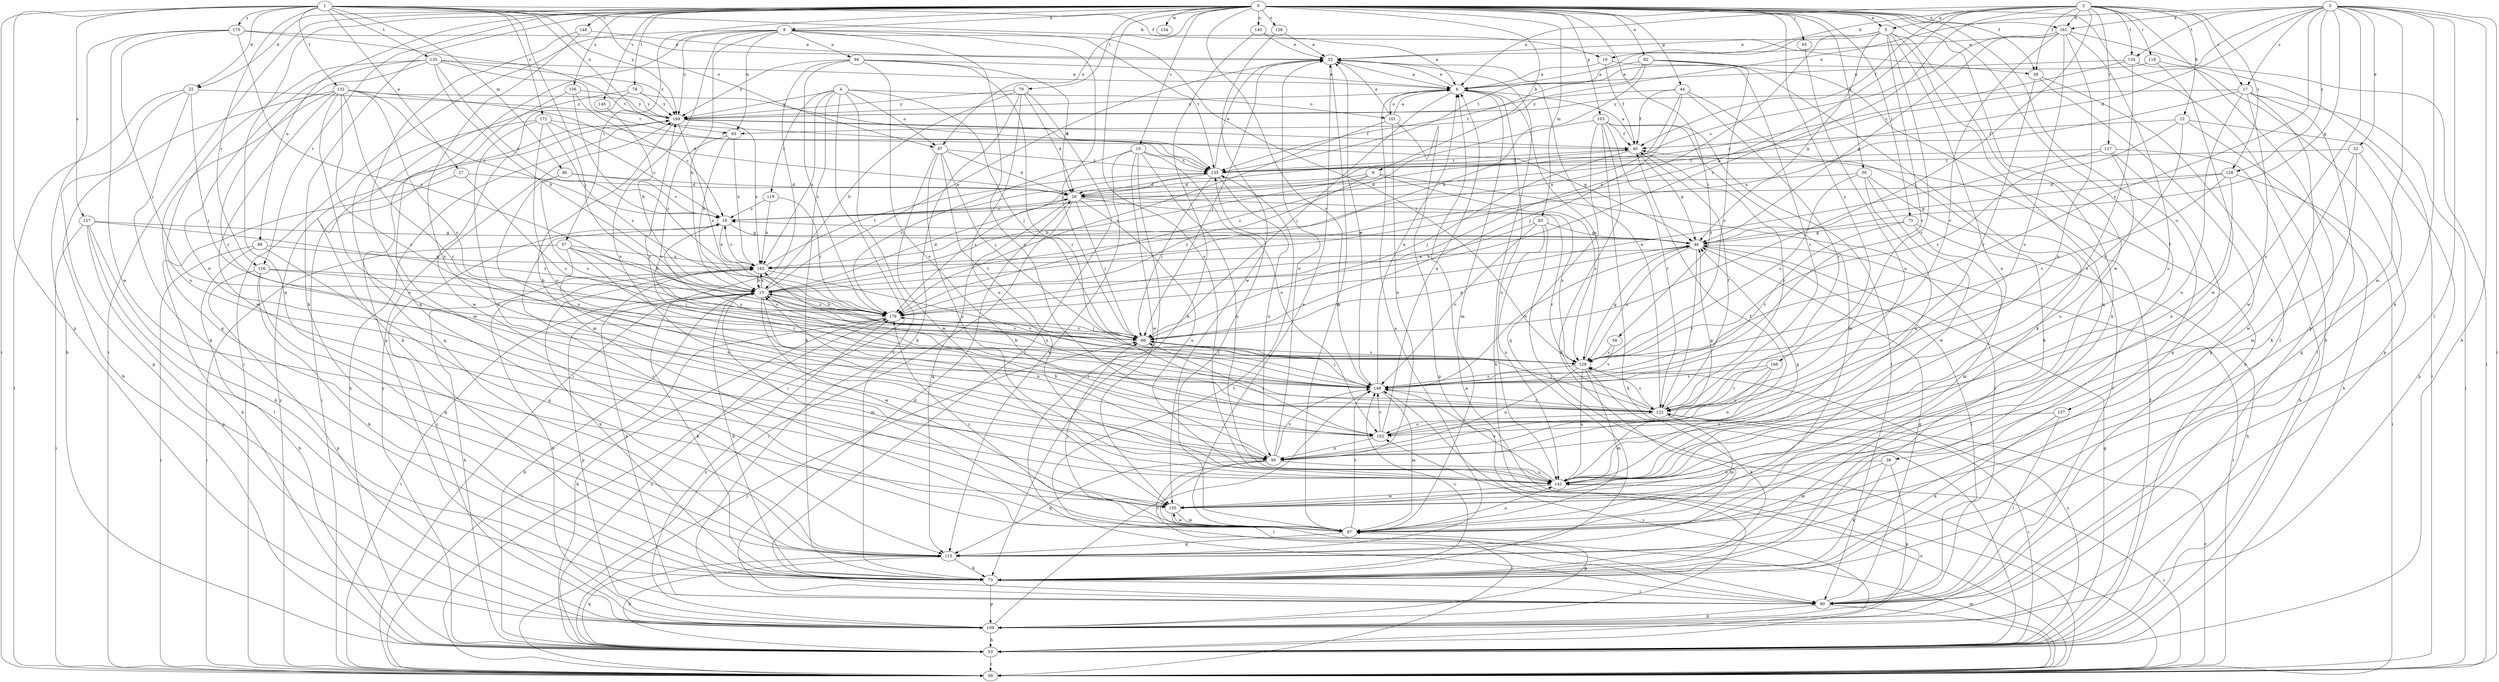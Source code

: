 strict digraph  {
0;
1;
2;
3;
4;
5;
6;
8;
9;
10;
12;
13;
15;
17;
19;
22;
26;
27;
32;
33;
38;
39;
40;
44;
46;
50;
53;
57;
58;
59;
65;
66;
73;
75;
78;
79;
80;
83;
86;
87;
89;
92;
93;
94;
95;
97;
101;
102;
103;
109;
115;
116;
117;
118;
119;
122;
126;
127;
128;
129;
132;
133;
134;
135;
137;
140;
142;
145;
148;
149;
154;
155;
156;
161;
162;
166;
169;
172;
175;
176;
0 -> 5  [label=a];
0 -> 8  [label=b];
0 -> 9  [label=b];
0 -> 15  [label=c];
0 -> 22  [label=d];
0 -> 38  [label=f];
0 -> 39  [label=f];
0 -> 44  [label=g];
0 -> 50  [label=h];
0 -> 53  [label=h];
0 -> 57  [label=i];
0 -> 58  [label=i];
0 -> 59  [label=i];
0 -> 65  [label=j];
0 -> 73  [label=k];
0 -> 75  [label=l];
0 -> 78  [label=l];
0 -> 79  [label=l];
0 -> 83  [label=m];
0 -> 89  [label=n];
0 -> 92  [label=n];
0 -> 97  [label=o];
0 -> 103  [label=p];
0 -> 115  [label=q];
0 -> 116  [label=r];
0 -> 126  [label=s];
0 -> 137  [label=u];
0 -> 140  [label=u];
0 -> 142  [label=u];
0 -> 145  [label=v];
0 -> 148  [label=v];
0 -> 149  [label=v];
0 -> 154  [label=w];
0 -> 155  [label=w];
0 -> 156  [label=x];
0 -> 161  [label=x];
0 -> 166  [label=y];
1 -> 10  [label=b];
1 -> 22  [label=d];
1 -> 27  [label=e];
1 -> 39  [label=f];
1 -> 59  [label=i];
1 -> 66  [label=j];
1 -> 86  [label=m];
1 -> 93  [label=n];
1 -> 97  [label=o];
1 -> 109  [label=p];
1 -> 116  [label=r];
1 -> 127  [label=s];
1 -> 132  [label=t];
1 -> 133  [label=t];
1 -> 169  [label=y];
1 -> 172  [label=z];
1 -> 175  [label=z];
2 -> 5  [label=a];
2 -> 6  [label=a];
2 -> 10  [label=b];
2 -> 12  [label=b];
2 -> 13  [label=b];
2 -> 17  [label=c];
2 -> 39  [label=f];
2 -> 40  [label=f];
2 -> 66  [label=j];
2 -> 109  [label=p];
2 -> 117  [label=r];
2 -> 118  [label=r];
2 -> 128  [label=s];
2 -> 134  [label=t];
2 -> 161  [label=x];
2 -> 176  [label=z];
3 -> 17  [label=c];
3 -> 19  [label=c];
3 -> 26  [label=d];
3 -> 32  [label=e];
3 -> 46  [label=g];
3 -> 53  [label=h];
3 -> 59  [label=i];
3 -> 73  [label=k];
3 -> 80  [label=l];
3 -> 87  [label=m];
3 -> 93  [label=n];
3 -> 128  [label=s];
3 -> 129  [label=s];
3 -> 134  [label=t];
3 -> 142  [label=u];
3 -> 161  [label=x];
4 -> 59  [label=i];
4 -> 66  [label=j];
4 -> 73  [label=k];
4 -> 80  [label=l];
4 -> 97  [label=o];
4 -> 101  [label=o];
4 -> 119  [label=r];
4 -> 162  [label=x];
4 -> 169  [label=y];
5 -> 33  [label=e];
5 -> 46  [label=g];
5 -> 73  [label=k];
5 -> 115  [label=q];
5 -> 122  [label=r];
5 -> 135  [label=t];
5 -> 142  [label=u];
5 -> 149  [label=v];
5 -> 176  [label=z];
6 -> 33  [label=e];
6 -> 66  [label=j];
6 -> 87  [label=m];
6 -> 101  [label=o];
6 -> 129  [label=s];
6 -> 142  [label=u];
6 -> 169  [label=y];
8 -> 13  [label=b];
8 -> 59  [label=i];
8 -> 66  [label=j];
8 -> 93  [label=n];
8 -> 94  [label=n];
8 -> 95  [label=n];
8 -> 102  [label=o];
8 -> 109  [label=p];
8 -> 129  [label=s];
8 -> 135  [label=t];
8 -> 169  [label=y];
9 -> 13  [label=b];
9 -> 26  [label=d];
9 -> 80  [label=l];
9 -> 129  [label=s];
9 -> 176  [label=z];
10 -> 6  [label=a];
10 -> 40  [label=f];
10 -> 122  [label=r];
12 -> 40  [label=f];
12 -> 53  [label=h];
12 -> 109  [label=p];
12 -> 129  [label=s];
12 -> 149  [label=v];
13 -> 26  [label=d];
13 -> 33  [label=e];
13 -> 59  [label=i];
13 -> 73  [label=k];
13 -> 87  [label=m];
13 -> 95  [label=n];
13 -> 109  [label=p];
13 -> 129  [label=s];
13 -> 155  [label=w];
13 -> 162  [label=x];
13 -> 176  [label=z];
15 -> 80  [label=l];
15 -> 102  [label=o];
15 -> 115  [label=q];
15 -> 135  [label=t];
15 -> 142  [label=u];
15 -> 155  [label=w];
15 -> 176  [label=z];
17 -> 59  [label=i];
17 -> 73  [label=k];
17 -> 80  [label=l];
17 -> 142  [label=u];
17 -> 155  [label=w];
17 -> 162  [label=x];
17 -> 169  [label=y];
19 -> 46  [label=g];
19 -> 149  [label=v];
19 -> 162  [label=x];
22 -> 59  [label=i];
22 -> 66  [label=j];
22 -> 73  [label=k];
22 -> 109  [label=p];
22 -> 169  [label=y];
26 -> 19  [label=c];
26 -> 59  [label=i];
26 -> 66  [label=j];
26 -> 115  [label=q];
26 -> 122  [label=r];
26 -> 129  [label=s];
26 -> 142  [label=u];
27 -> 26  [label=d];
27 -> 53  [label=h];
27 -> 129  [label=s];
32 -> 87  [label=m];
32 -> 115  [label=q];
32 -> 135  [label=t];
32 -> 155  [label=w];
33 -> 6  [label=a];
33 -> 53  [label=h];
33 -> 66  [label=j];
33 -> 87  [label=m];
38 -> 73  [label=k];
38 -> 87  [label=m];
38 -> 109  [label=p];
38 -> 142  [label=u];
39 -> 80  [label=l];
39 -> 109  [label=p];
39 -> 122  [label=r];
40 -> 6  [label=a];
40 -> 46  [label=g];
40 -> 66  [label=j];
40 -> 122  [label=r];
40 -> 135  [label=t];
44 -> 40  [label=f];
44 -> 66  [label=j];
44 -> 73  [label=k];
44 -> 122  [label=r];
44 -> 162  [label=x];
44 -> 169  [label=y];
46 -> 19  [label=c];
46 -> 59  [label=i];
46 -> 80  [label=l];
46 -> 122  [label=r];
46 -> 129  [label=s];
46 -> 149  [label=v];
46 -> 162  [label=x];
50 -> 26  [label=d];
50 -> 80  [label=l];
50 -> 129  [label=s];
50 -> 142  [label=u];
50 -> 155  [label=w];
53 -> 13  [label=b];
53 -> 40  [label=f];
53 -> 46  [label=g];
53 -> 59  [label=i];
53 -> 66  [label=j];
53 -> 115  [label=q];
53 -> 122  [label=r];
53 -> 129  [label=s];
53 -> 149  [label=v];
53 -> 169  [label=y];
53 -> 176  [label=z];
57 -> 13  [label=b];
57 -> 59  [label=i];
57 -> 95  [label=n];
57 -> 122  [label=r];
57 -> 129  [label=s];
57 -> 162  [label=x];
58 -> 129  [label=s];
58 -> 149  [label=v];
59 -> 6  [label=a];
59 -> 87  [label=m];
59 -> 102  [label=o];
59 -> 122  [label=r];
59 -> 169  [label=y];
65 -> 142  [label=u];
66 -> 46  [label=g];
66 -> 129  [label=s];
66 -> 176  [label=z];
73 -> 13  [label=b];
73 -> 80  [label=l];
73 -> 109  [label=p];
73 -> 149  [label=v];
73 -> 162  [label=x];
75 -> 46  [label=g];
75 -> 53  [label=h];
75 -> 87  [label=m];
75 -> 149  [label=v];
78 -> 73  [label=k];
78 -> 135  [label=t];
78 -> 155  [label=w];
78 -> 169  [label=y];
79 -> 13  [label=b];
79 -> 26  [label=d];
79 -> 73  [label=k];
79 -> 80  [label=l];
79 -> 142  [label=u];
79 -> 169  [label=y];
80 -> 26  [label=d];
80 -> 46  [label=g];
80 -> 59  [label=i];
80 -> 109  [label=p];
80 -> 135  [label=t];
80 -> 162  [label=x];
83 -> 13  [label=b];
83 -> 46  [label=g];
83 -> 59  [label=i];
83 -> 142  [label=u];
83 -> 149  [label=v];
86 -> 19  [label=c];
86 -> 26  [label=d];
86 -> 102  [label=o];
86 -> 129  [label=s];
87 -> 19  [label=c];
87 -> 33  [label=e];
87 -> 66  [label=j];
87 -> 115  [label=q];
87 -> 135  [label=t];
87 -> 142  [label=u];
87 -> 149  [label=v];
87 -> 155  [label=w];
87 -> 176  [label=z];
89 -> 53  [label=h];
89 -> 59  [label=i];
89 -> 115  [label=q];
89 -> 162  [label=x];
92 -> 6  [label=a];
92 -> 13  [label=b];
92 -> 53  [label=h];
92 -> 73  [label=k];
92 -> 129  [label=s];
92 -> 135  [label=t];
93 -> 13  [label=b];
93 -> 149  [label=v];
93 -> 162  [label=x];
94 -> 6  [label=a];
94 -> 26  [label=d];
94 -> 59  [label=i];
94 -> 102  [label=o];
94 -> 122  [label=r];
94 -> 169  [label=y];
94 -> 176  [label=z];
95 -> 13  [label=b];
95 -> 33  [label=e];
95 -> 59  [label=i];
95 -> 80  [label=l];
95 -> 115  [label=q];
95 -> 142  [label=u];
95 -> 149  [label=v];
97 -> 26  [label=d];
97 -> 66  [label=j];
97 -> 135  [label=t];
97 -> 142  [label=u];
97 -> 149  [label=v];
97 -> 155  [label=w];
101 -> 6  [label=a];
101 -> 33  [label=e];
101 -> 95  [label=n];
101 -> 109  [label=p];
101 -> 176  [label=z];
102 -> 6  [label=a];
102 -> 46  [label=g];
102 -> 66  [label=j];
102 -> 95  [label=n];
102 -> 149  [label=v];
103 -> 40  [label=f];
103 -> 53  [label=h];
103 -> 73  [label=k];
103 -> 80  [label=l];
103 -> 87  [label=m];
103 -> 115  [label=q];
103 -> 122  [label=r];
103 -> 176  [label=z];
109 -> 19  [label=c];
109 -> 53  [label=h];
109 -> 149  [label=v];
109 -> 162  [label=x];
109 -> 176  [label=z];
115 -> 6  [label=a];
115 -> 53  [label=h];
115 -> 73  [label=k];
116 -> 13  [label=b];
116 -> 66  [label=j];
116 -> 73  [label=k];
116 -> 109  [label=p];
116 -> 115  [label=q];
117 -> 53  [label=h];
117 -> 115  [label=q];
117 -> 135  [label=t];
117 -> 142  [label=u];
117 -> 176  [label=z];
118 -> 6  [label=a];
118 -> 59  [label=i];
118 -> 155  [label=w];
119 -> 19  [label=c];
119 -> 162  [label=x];
119 -> 176  [label=z];
122 -> 33  [label=e];
122 -> 40  [label=f];
122 -> 66  [label=j];
122 -> 87  [label=m];
122 -> 102  [label=o];
122 -> 129  [label=s];
122 -> 162  [label=x];
126 -> 33  [label=e];
126 -> 155  [label=w];
127 -> 46  [label=g];
127 -> 59  [label=i];
127 -> 73  [label=k];
127 -> 80  [label=l];
127 -> 109  [label=p];
127 -> 176  [label=z];
128 -> 26  [label=d];
128 -> 46  [label=g];
128 -> 59  [label=i];
128 -> 95  [label=n];
128 -> 129  [label=s];
129 -> 46  [label=g];
129 -> 73  [label=k];
129 -> 87  [label=m];
129 -> 95  [label=n];
129 -> 142  [label=u];
129 -> 149  [label=v];
132 -> 19  [label=c];
132 -> 26  [label=d];
132 -> 53  [label=h];
132 -> 115  [label=q];
132 -> 122  [label=r];
132 -> 129  [label=s];
132 -> 142  [label=u];
132 -> 149  [label=v];
132 -> 155  [label=w];
132 -> 169  [label=y];
133 -> 6  [label=a];
133 -> 13  [label=b];
133 -> 19  [label=c];
133 -> 95  [label=n];
133 -> 122  [label=r];
133 -> 135  [label=t];
133 -> 142  [label=u];
133 -> 169  [label=y];
134 -> 6  [label=a];
134 -> 19  [label=c];
134 -> 95  [label=n];
134 -> 109  [label=p];
135 -> 26  [label=d];
135 -> 33  [label=e];
135 -> 40  [label=f];
135 -> 66  [label=j];
135 -> 95  [label=n];
135 -> 176  [label=z];
137 -> 73  [label=k];
137 -> 80  [label=l];
137 -> 102  [label=o];
140 -> 6  [label=a];
140 -> 33  [label=e];
140 -> 73  [label=k];
142 -> 40  [label=f];
142 -> 46  [label=g];
142 -> 59  [label=i];
142 -> 149  [label=v];
142 -> 155  [label=w];
145 -> 13  [label=b];
148 -> 33  [label=e];
148 -> 95  [label=n];
148 -> 115  [label=q];
149 -> 6  [label=a];
149 -> 13  [label=b];
149 -> 33  [label=e];
149 -> 66  [label=j];
149 -> 87  [label=m];
149 -> 122  [label=r];
149 -> 169  [label=y];
155 -> 87  [label=m];
155 -> 109  [label=p];
156 -> 19  [label=c];
156 -> 87  [label=m];
156 -> 169  [label=y];
156 -> 176  [label=z];
161 -> 19  [label=c];
161 -> 33  [label=e];
161 -> 46  [label=g];
161 -> 59  [label=i];
161 -> 95  [label=n];
161 -> 102  [label=o];
161 -> 142  [label=u];
161 -> 149  [label=v];
162 -> 13  [label=b];
162 -> 19  [label=c];
162 -> 53  [label=h];
162 -> 135  [label=t];
162 -> 149  [label=v];
166 -> 95  [label=n];
166 -> 102  [label=o];
166 -> 122  [label=r];
166 -> 149  [label=v];
169 -> 40  [label=f];
169 -> 46  [label=g];
169 -> 53  [label=h];
169 -> 59  [label=i];
169 -> 87  [label=m];
169 -> 162  [label=x];
169 -> 176  [label=z];
172 -> 19  [label=c];
172 -> 40  [label=f];
172 -> 102  [label=o];
172 -> 115  [label=q];
172 -> 142  [label=u];
172 -> 176  [label=z];
175 -> 33  [label=e];
175 -> 53  [label=h];
175 -> 66  [label=j];
175 -> 135  [label=t];
175 -> 155  [label=w];
175 -> 176  [label=z];
176 -> 13  [label=b];
176 -> 53  [label=h];
176 -> 59  [label=i];
176 -> 66  [label=j];
}
